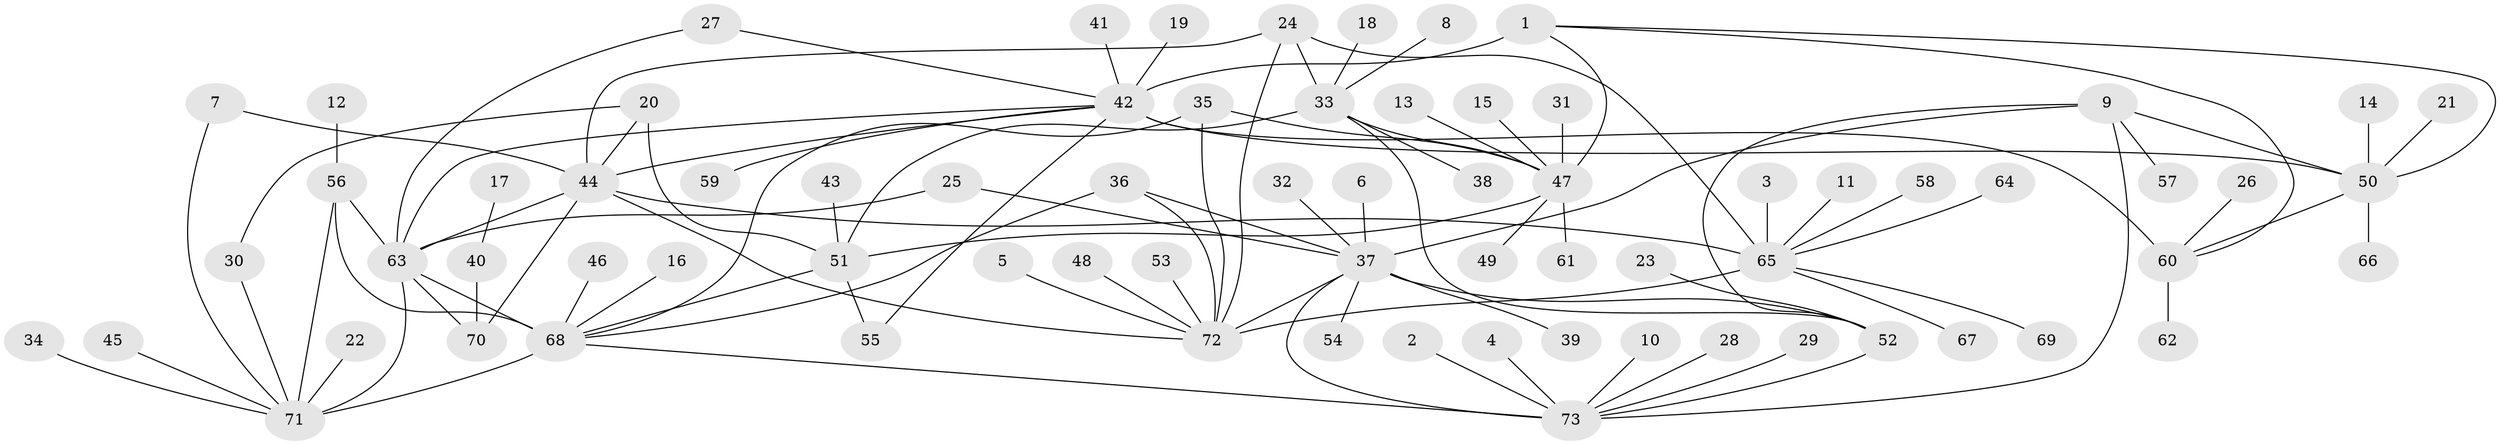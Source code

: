 // original degree distribution, {7: 0.04794520547945205, 8: 0.03424657534246575, 12: 0.0273972602739726, 10: 0.0273972602739726, 6: 0.02054794520547945, 9: 0.0410958904109589, 13: 0.0273972602739726, 14: 0.00684931506849315, 11: 0.00684931506849315, 4: 0.03424657534246575, 3: 0.0273972602739726, 2: 0.0958904109589041, 1: 0.6027397260273972}
// Generated by graph-tools (version 1.1) at 2025/37/03/04/25 23:37:44]
// undirected, 73 vertices, 102 edges
graph export_dot {
  node [color=gray90,style=filled];
  1;
  2;
  3;
  4;
  5;
  6;
  7;
  8;
  9;
  10;
  11;
  12;
  13;
  14;
  15;
  16;
  17;
  18;
  19;
  20;
  21;
  22;
  23;
  24;
  25;
  26;
  27;
  28;
  29;
  30;
  31;
  32;
  33;
  34;
  35;
  36;
  37;
  38;
  39;
  40;
  41;
  42;
  43;
  44;
  45;
  46;
  47;
  48;
  49;
  50;
  51;
  52;
  53;
  54;
  55;
  56;
  57;
  58;
  59;
  60;
  61;
  62;
  63;
  64;
  65;
  66;
  67;
  68;
  69;
  70;
  71;
  72;
  73;
  1 -- 42 [weight=4.0];
  1 -- 47 [weight=1.0];
  1 -- 50 [weight=1.0];
  1 -- 60 [weight=1.0];
  2 -- 73 [weight=1.0];
  3 -- 65 [weight=1.0];
  4 -- 73 [weight=1.0];
  5 -- 72 [weight=1.0];
  6 -- 37 [weight=1.0];
  7 -- 44 [weight=1.0];
  7 -- 71 [weight=1.0];
  8 -- 33 [weight=1.0];
  9 -- 37 [weight=2.0];
  9 -- 50 [weight=1.0];
  9 -- 52 [weight=1.0];
  9 -- 57 [weight=1.0];
  9 -- 73 [weight=3.0];
  10 -- 73 [weight=1.0];
  11 -- 65 [weight=1.0];
  12 -- 56 [weight=1.0];
  13 -- 47 [weight=1.0];
  14 -- 50 [weight=1.0];
  15 -- 47 [weight=1.0];
  16 -- 68 [weight=1.0];
  17 -- 40 [weight=1.0];
  18 -- 33 [weight=1.0];
  19 -- 42 [weight=1.0];
  20 -- 30 [weight=1.0];
  20 -- 44 [weight=1.0];
  20 -- 51 [weight=1.0];
  21 -- 50 [weight=1.0];
  22 -- 71 [weight=1.0];
  23 -- 52 [weight=1.0];
  24 -- 33 [weight=1.0];
  24 -- 44 [weight=1.0];
  24 -- 65 [weight=4.0];
  24 -- 72 [weight=1.0];
  25 -- 37 [weight=1.0];
  25 -- 63 [weight=1.0];
  26 -- 60 [weight=1.0];
  27 -- 42 [weight=1.0];
  27 -- 63 [weight=1.0];
  28 -- 73 [weight=1.0];
  29 -- 73 [weight=1.0];
  30 -- 71 [weight=1.0];
  31 -- 47 [weight=1.0];
  32 -- 37 [weight=1.0];
  33 -- 38 [weight=1.0];
  33 -- 47 [weight=5.0];
  33 -- 51 [weight=1.0];
  33 -- 52 [weight=1.0];
  34 -- 71 [weight=1.0];
  35 -- 47 [weight=1.0];
  35 -- 68 [weight=1.0];
  35 -- 72 [weight=1.0];
  36 -- 37 [weight=1.0];
  36 -- 68 [weight=1.0];
  36 -- 72 [weight=1.0];
  37 -- 39 [weight=1.0];
  37 -- 52 [weight=2.0];
  37 -- 54 [weight=1.0];
  37 -- 72 [weight=1.0];
  37 -- 73 [weight=6.0];
  40 -- 70 [weight=1.0];
  41 -- 42 [weight=1.0];
  42 -- 44 [weight=1.0];
  42 -- 50 [weight=4.0];
  42 -- 55 [weight=1.0];
  42 -- 59 [weight=1.0];
  42 -- 60 [weight=4.0];
  42 -- 63 [weight=1.0];
  43 -- 51 [weight=1.0];
  44 -- 63 [weight=1.0];
  44 -- 65 [weight=4.0];
  44 -- 70 [weight=1.0];
  44 -- 72 [weight=1.0];
  45 -- 71 [weight=1.0];
  46 -- 68 [weight=1.0];
  47 -- 49 [weight=1.0];
  47 -- 51 [weight=5.0];
  47 -- 61 [weight=1.0];
  48 -- 72 [weight=1.0];
  50 -- 60 [weight=1.0];
  50 -- 66 [weight=1.0];
  51 -- 55 [weight=1.0];
  51 -- 68 [weight=1.0];
  52 -- 73 [weight=3.0];
  53 -- 72 [weight=1.0];
  56 -- 63 [weight=2.0];
  56 -- 68 [weight=6.0];
  56 -- 71 [weight=2.0];
  58 -- 65 [weight=1.0];
  60 -- 62 [weight=1.0];
  63 -- 68 [weight=3.0];
  63 -- 70 [weight=1.0];
  63 -- 71 [weight=1.0];
  64 -- 65 [weight=1.0];
  65 -- 67 [weight=1.0];
  65 -- 69 [weight=1.0];
  65 -- 72 [weight=4.0];
  68 -- 71 [weight=3.0];
  68 -- 73 [weight=1.0];
}
